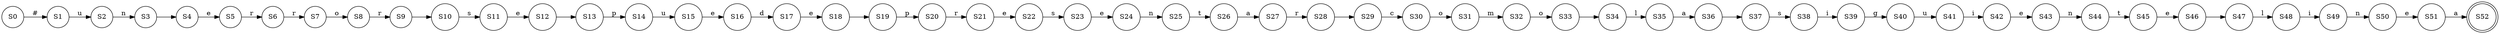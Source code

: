 digraph finite_state_machine {
	rankdir=LR;
node [shape = doublecircle]; S52;
node [shape = circle];
S0->S1 [label = "#"]; 
S1-> S2 [label= "u"]
S2-> S3 [label= "n"]
S3-> S4 [label= " "]
S4-> S5 [label= "e"]
S5-> S6 [label= "r"]
S6-> S7 [label= "r"]
S7-> S8 [label= "o"]
S8-> S9 [label= "r"]
S9-> S10 [label= " "]
S10-> S11 [label= "s"]
S11-> S12 [label= "e"]
S12-> S13 [label= " "]
S13-> S14 [label= "p"]
S14-> S15 [label= "u"]
S15-> S16 [label= "e"]
S16-> S17 [label= "d"]
S17-> S18 [label= "e"]
S18-> S19 [label= " "]
S19-> S20 [label= "p"]
S20-> S21 [label= "r"]
S21-> S22 [label= "e"]
S22-> S23 [label= "s"]
S23-> S24 [label= "e"]
S24-> S25 [label= "n"]
S25-> S26 [label= "t"]
S26-> S27 [label= "a"]
S27-> S28 [label= "r"]
S28-> S29 [label= " "]
S29-> S30 [label= "c"]
S30-> S31 [label= "o"]
S31-> S32 [label= "m"]
S32-> S33 [label= "o"]
S33-> S34 [label= " "]
S34-> S35 [label= "l"]
S35-> S36 [label= "a"]
S36-> S37 [label= " "]
S37-> S38 [label= "s"]
S38-> S39 [label= "i"]
S39-> S40 [label= "g"]
S40-> S41 [label= "u"]
S41-> S42 [label= "i"]
S42-> S43 [label= "e"]
S43-> S44 [label= "n"]
S44-> S45 [label= "t"]
S45-> S46 [label= "e"]
S46-> S47 [label= " "]
S47-> S48 [label= "l"]
S48-> S49 [label= "i"]
S49-> S50 [label= "n"]
S50-> S51 [label= "e"]
S51-> S52 [label= "a"]
}
